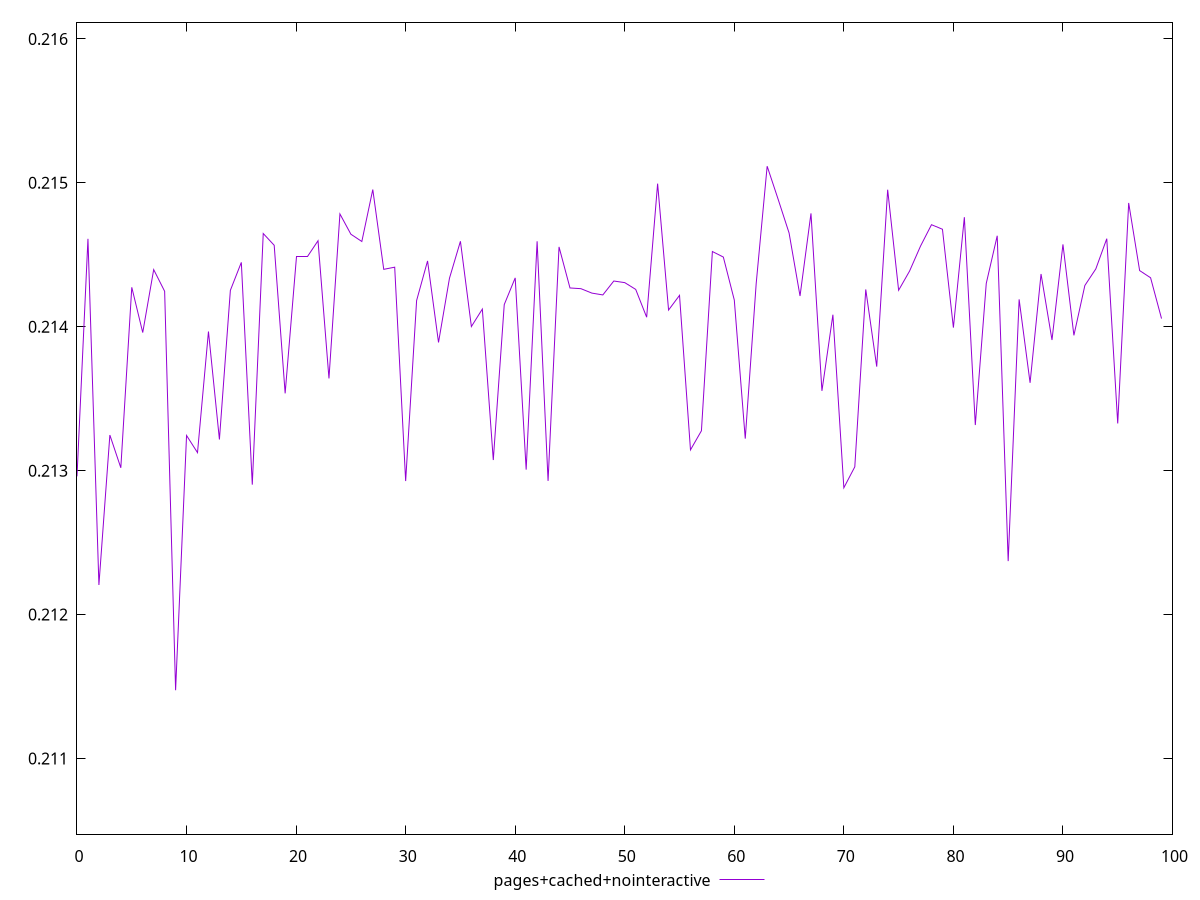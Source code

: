 $_pagesCachedNointeractive <<EOF
0.21296038103003956
0.21461076330452244
0.2122056885731599
0.21324730309792816
0.21301965219242536
0.21427381423169067
0.2139595002242261
0.21439698696917525
0.21424622722670317
0.21147431610455303
0.21324425753159393
0.21312514605166527
0.2139666847944598
0.21321644604662826
0.2142529171912939
0.2144470288634529
0.21290287585688883
0.21464763618754834
0.21456593817479191
0.21353710693769745
0.21448484190409578
0.2144848575027084
0.2145974766105303
0.21364079007545955
0.21478361933406476
0.2146427971536744
0.21459220168904192
0.2149531385722579
0.2143987385323602
0.21441368195084437
0.2129276378639221
0.21418191924792385
0.21445713008576878
0.2138908771870346
0.21433684442671241
0.21459364785831225
0.21400125177508972
0.21412261838121738
0.21307374137535517
0.2141538088205785
0.21433932817601037
0.21300695063511488
0.2145933981593543
0.21292872216838865
0.2145546825827428
0.21426934169560902
0.2142643653901128
0.21423361656453244
0.21422090274556904
0.21431759370695858
0.21430639216140768
0.21425938919537152
0.21406603712388794
0.21499417432361845
0.21411590636099803
0.21421799965057464
0.21314427857259743
0.21327707324916767
0.21452258852750966
0.21448395798449976
0.21418548133136156
0.21322234516184585
0.21430139944548476
0.2151152930655354
0.2148859343137734
0.21465138260813632
0.21421363209568478
0.21478762835674103
0.21355430212608262
0.21408337175363873
0.2128807906426219
0.21302654821810474
0.2142589996232136
0.21372286554902997
0.21495206001942335
0.21425335869444584
0.21438682089693495
0.2145604455416379
0.21470888241181052
0.21467732828981312
0.21399370811130125
0.21476098271747157
0.2133170678102978
0.214301025385929
0.2146320475878994
0.212371160393941
0.2141901287413196
0.21361012703271437
0.2143662770699717
0.21390781963329708
0.21457193549344056
0.2139400018954421
0.21428669210291534
0.2144016127889007
0.21461171535709989
0.21332778527796664
0.21486002697878137
0.21439011078693626
0.21434009201240645
0.2140565607364121
EOF
set key outside below
set terminal pngcairo
set output "report_00006_2020-11-02T20-21-41.718Z/interactive/pages+cached+nointeractive//score.png"
set yrange [0.21047431610455303:0.2161152930655354]
plot $_pagesCachedNointeractive title "pages+cached+nointeractive" with line ,